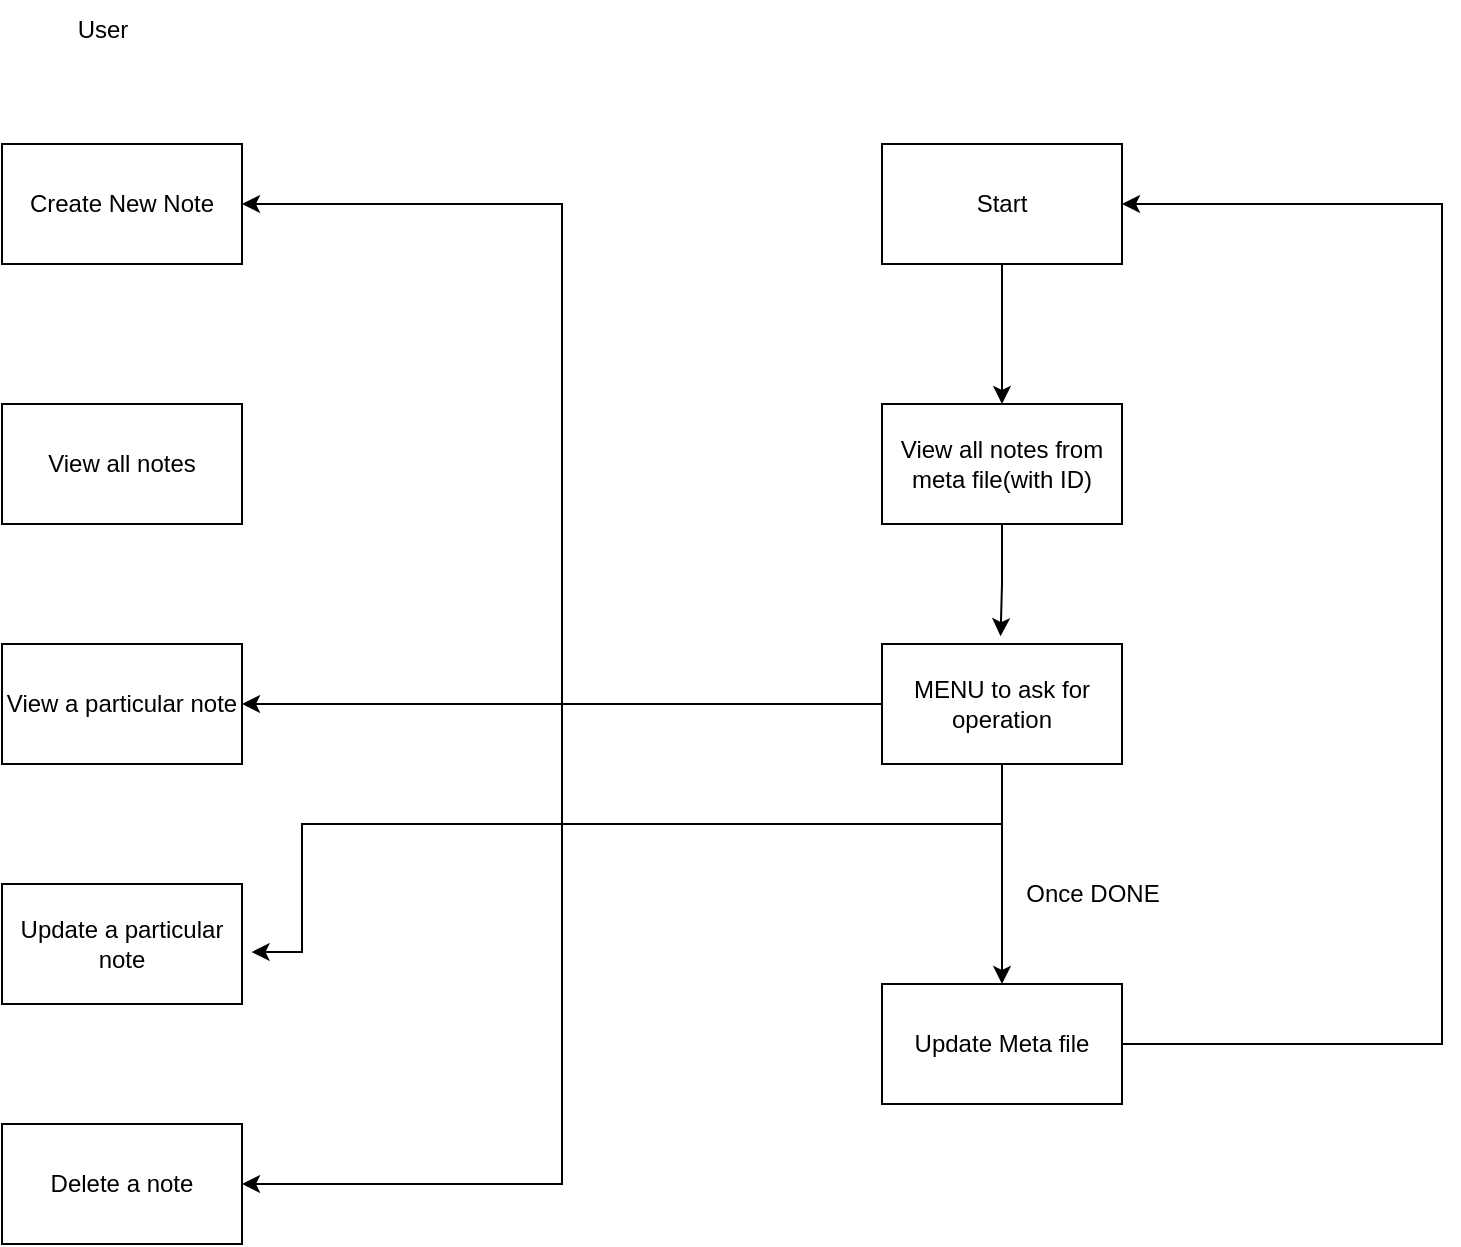 <mxfile version="24.4.8" type="device">
  <diagram name="Page-1" id="n5tWPrWNuRt7XzbXJX-f">
    <mxGraphModel dx="327" dy="657" grid="1" gridSize="10" guides="1" tooltips="1" connect="1" arrows="1" fold="1" page="1" pageScale="1" pageWidth="827" pageHeight="1169" math="0" shadow="0">
      <root>
        <mxCell id="0" />
        <mxCell id="1" parent="0" />
        <mxCell id="TT0pqXbpLtF2YJ8PMENa-1" value="User" style="text;html=1;align=center;verticalAlign=middle;resizable=0;points=[];autosize=1;strokeColor=none;fillColor=none;" vertex="1" parent="1">
          <mxGeometry x="65" y="38" width="50" height="30" as="geometry" />
        </mxCell>
        <mxCell id="TT0pqXbpLtF2YJ8PMENa-2" value="Create New Note" style="whiteSpace=wrap;html=1;" vertex="1" parent="1">
          <mxGeometry x="40" y="110" width="120" height="60" as="geometry" />
        </mxCell>
        <mxCell id="TT0pqXbpLtF2YJ8PMENa-3" value="View a particular note" style="whiteSpace=wrap;html=1;" vertex="1" parent="1">
          <mxGeometry x="40" y="360" width="120" height="60" as="geometry" />
        </mxCell>
        <mxCell id="TT0pqXbpLtF2YJ8PMENa-4" value="View all notes" style="whiteSpace=wrap;html=1;" vertex="1" parent="1">
          <mxGeometry x="40" y="240" width="120" height="60" as="geometry" />
        </mxCell>
        <mxCell id="TT0pqXbpLtF2YJ8PMENa-5" value="Update a particular note" style="whiteSpace=wrap;html=1;" vertex="1" parent="1">
          <mxGeometry x="40" y="480" width="120" height="60" as="geometry" />
        </mxCell>
        <mxCell id="TT0pqXbpLtF2YJ8PMENa-6" value="Delete a note" style="whiteSpace=wrap;html=1;" vertex="1" parent="1">
          <mxGeometry x="40" y="600" width="120" height="60" as="geometry" />
        </mxCell>
        <mxCell id="TT0pqXbpLtF2YJ8PMENa-20" style="edgeStyle=orthogonalEdgeStyle;rounded=0;orthogonalLoop=1;jettySize=auto;html=1;entryX=0.5;entryY=0;entryDx=0;entryDy=0;" edge="1" parent="1" source="TT0pqXbpLtF2YJ8PMENa-7" target="TT0pqXbpLtF2YJ8PMENa-9">
          <mxGeometry relative="1" as="geometry" />
        </mxCell>
        <mxCell id="TT0pqXbpLtF2YJ8PMENa-7" value="Start" style="whiteSpace=wrap;html=1;" vertex="1" parent="1">
          <mxGeometry x="480" y="110" width="120" height="60" as="geometry" />
        </mxCell>
        <mxCell id="TT0pqXbpLtF2YJ8PMENa-9" value="View all notes from meta file(with ID)" style="whiteSpace=wrap;html=1;" vertex="1" parent="1">
          <mxGeometry x="480" y="240" width="120" height="60" as="geometry" />
        </mxCell>
        <mxCell id="TT0pqXbpLtF2YJ8PMENa-12" style="edgeStyle=orthogonalEdgeStyle;rounded=0;orthogonalLoop=1;jettySize=auto;html=1;entryX=1;entryY=0.5;entryDx=0;entryDy=0;" edge="1" parent="1" source="TT0pqXbpLtF2YJ8PMENa-10" target="TT0pqXbpLtF2YJ8PMENa-2">
          <mxGeometry relative="1" as="geometry" />
        </mxCell>
        <mxCell id="TT0pqXbpLtF2YJ8PMENa-13" style="edgeStyle=orthogonalEdgeStyle;rounded=0;orthogonalLoop=1;jettySize=auto;html=1;entryX=1;entryY=0.5;entryDx=0;entryDy=0;" edge="1" parent="1" source="TT0pqXbpLtF2YJ8PMENa-10" target="TT0pqXbpLtF2YJ8PMENa-3">
          <mxGeometry relative="1" as="geometry" />
        </mxCell>
        <mxCell id="TT0pqXbpLtF2YJ8PMENa-15" style="edgeStyle=orthogonalEdgeStyle;rounded=0;orthogonalLoop=1;jettySize=auto;html=1;entryX=1;entryY=0.5;entryDx=0;entryDy=0;" edge="1" parent="1" source="TT0pqXbpLtF2YJ8PMENa-10" target="TT0pqXbpLtF2YJ8PMENa-6">
          <mxGeometry relative="1" as="geometry" />
        </mxCell>
        <mxCell id="TT0pqXbpLtF2YJ8PMENa-22" style="edgeStyle=orthogonalEdgeStyle;rounded=0;orthogonalLoop=1;jettySize=auto;html=1;entryX=0.5;entryY=0;entryDx=0;entryDy=0;" edge="1" parent="1" source="TT0pqXbpLtF2YJ8PMENa-10" target="TT0pqXbpLtF2YJ8PMENa-11">
          <mxGeometry relative="1" as="geometry" />
        </mxCell>
        <mxCell id="TT0pqXbpLtF2YJ8PMENa-10" value="MENU to ask for operation" style="whiteSpace=wrap;html=1;" vertex="1" parent="1">
          <mxGeometry x="480" y="360" width="120" height="60" as="geometry" />
        </mxCell>
        <mxCell id="TT0pqXbpLtF2YJ8PMENa-23" style="edgeStyle=orthogonalEdgeStyle;rounded=0;orthogonalLoop=1;jettySize=auto;html=1;entryX=1;entryY=0.5;entryDx=0;entryDy=0;" edge="1" parent="1" source="TT0pqXbpLtF2YJ8PMENa-11" target="TT0pqXbpLtF2YJ8PMENa-7">
          <mxGeometry relative="1" as="geometry">
            <Array as="points">
              <mxPoint x="760" y="560" />
              <mxPoint x="760" y="140" />
            </Array>
          </mxGeometry>
        </mxCell>
        <mxCell id="TT0pqXbpLtF2YJ8PMENa-11" value="Update Meta file" style="whiteSpace=wrap;html=1;" vertex="1" parent="1">
          <mxGeometry x="480" y="530" width="120" height="60" as="geometry" />
        </mxCell>
        <mxCell id="TT0pqXbpLtF2YJ8PMENa-14" style="edgeStyle=orthogonalEdgeStyle;rounded=0;orthogonalLoop=1;jettySize=auto;html=1;entryX=1.04;entryY=0.567;entryDx=0;entryDy=0;entryPerimeter=0;" edge="1" parent="1" source="TT0pqXbpLtF2YJ8PMENa-10" target="TT0pqXbpLtF2YJ8PMENa-5">
          <mxGeometry relative="1" as="geometry">
            <Array as="points">
              <mxPoint x="540" y="450" />
              <mxPoint x="190" y="450" />
              <mxPoint x="190" y="514" />
            </Array>
          </mxGeometry>
        </mxCell>
        <mxCell id="TT0pqXbpLtF2YJ8PMENa-17" value="Once DONE" style="text;html=1;align=center;verticalAlign=middle;resizable=0;points=[];autosize=1;strokeColor=none;fillColor=none;" vertex="1" parent="1">
          <mxGeometry x="540" y="470" width="90" height="30" as="geometry" />
        </mxCell>
        <mxCell id="TT0pqXbpLtF2YJ8PMENa-21" style="edgeStyle=orthogonalEdgeStyle;rounded=0;orthogonalLoop=1;jettySize=auto;html=1;entryX=0.494;entryY=-0.065;entryDx=0;entryDy=0;entryPerimeter=0;" edge="1" parent="1" source="TT0pqXbpLtF2YJ8PMENa-9" target="TT0pqXbpLtF2YJ8PMENa-10">
          <mxGeometry relative="1" as="geometry" />
        </mxCell>
      </root>
    </mxGraphModel>
  </diagram>
</mxfile>
